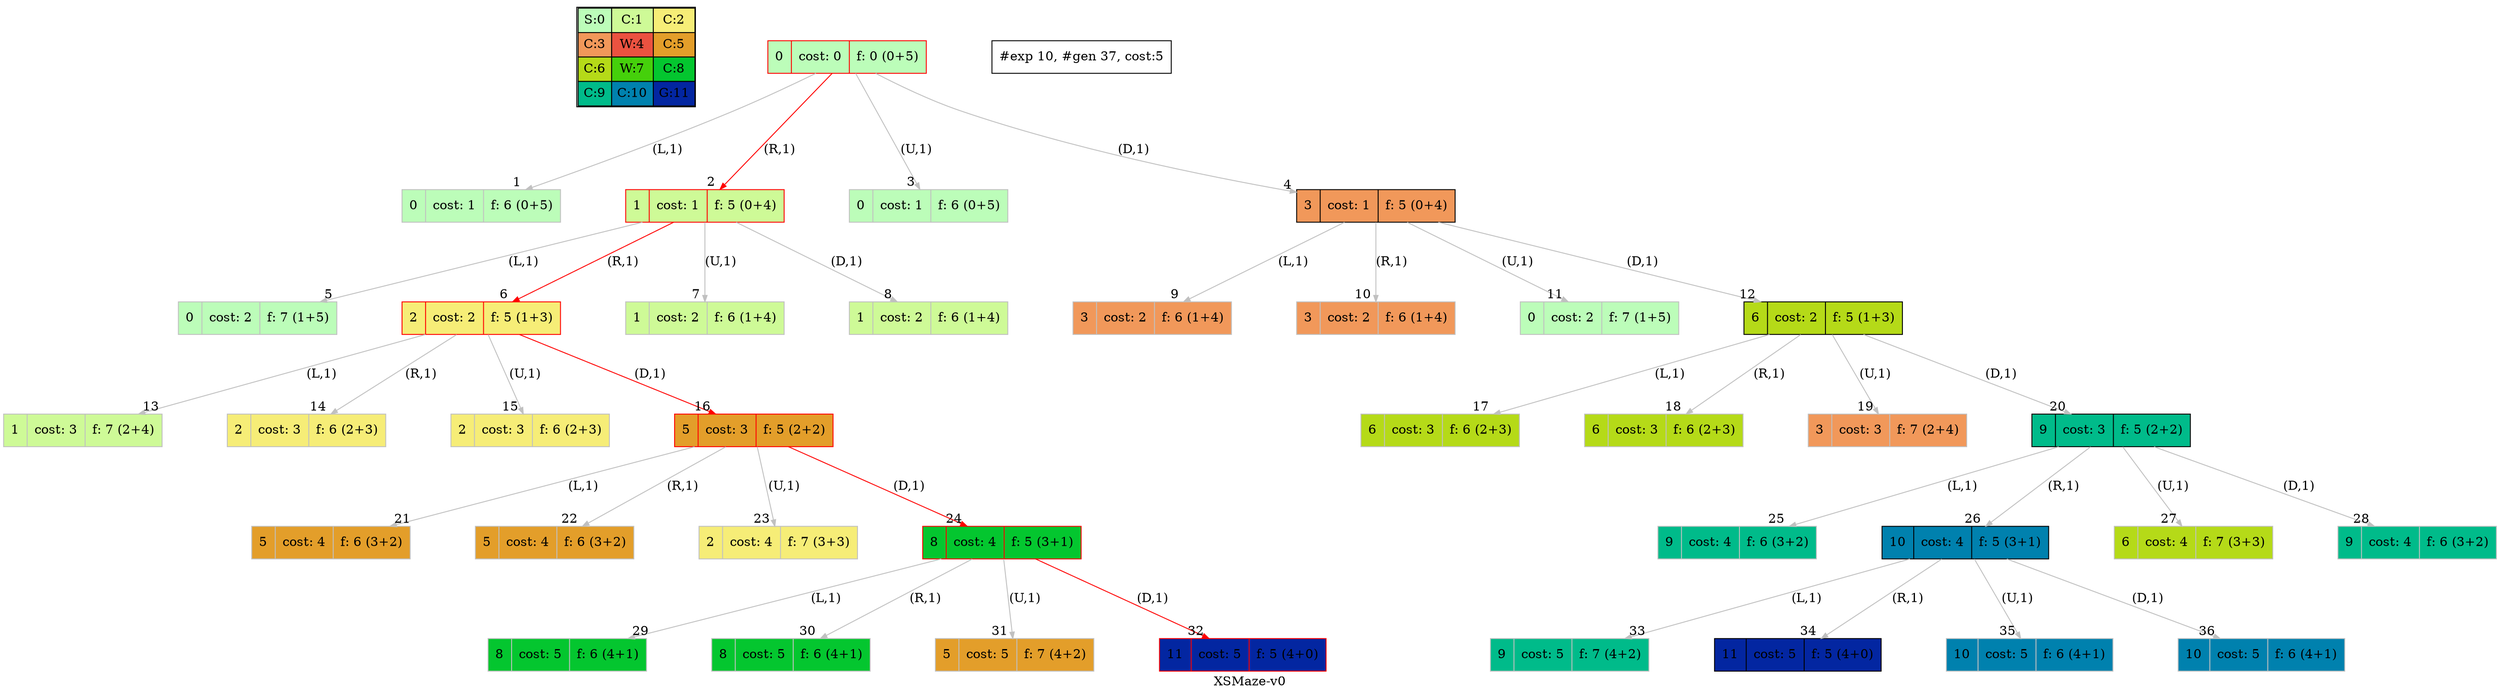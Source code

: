 digraph XSMaze { label="XSMaze-v0" 
subgraph MAP {label=Map;map [shape=plaintext label=<<table border="1" cellpadding="5" cellspacing="0" cellborder="1"><tr><td bgcolor="0.32745098 0.267733   0.99083125 1.        ">S:0</td><td bgcolor="0.24117647 0.39545121 0.97940977 1.        ">C:1</td><td bgcolor="0.15490196 0.51591783 0.96349314 1.        ">C:2</td></tr><tr><td bgcolor="0.06862745 0.62692381 0.94315443 1.        ">C:3</td><td bgcolor="0.01764706 0.72643357 0.91848699 1.        ">W:4</td><td bgcolor="0.10392157 0.81262237 0.88960401 1.        ">C:5</td></tr><tr><td bgcolor="0.19803922 0.88960401 0.8534438  1.        ">C:6</td><td bgcolor="0.28431373 0.94315443 0.81619691 1.        ">W:7</td><td bgcolor="0.37058824 0.97940977 0.77520398 1.        ">C:8</td></tr><tr><td bgcolor="0.45686275 0.99770518 0.73065313 1.        ">C:9</td><td bgcolor="0.54313725 0.99770518 0.68274886 1.        ">C:10</td><td bgcolor="0.62941176 0.97940977 0.63171101 1.        ">G:11</td></tr></table>>]} 
 nodesep=1 ranksep=1 node [shape=record] edge [arrowsize=0.7] 
"0_0" [label="<f0>0 |<f1> cost: 0 |<f2> f: 0 (0+5)", style=filled color=black color=red fillcolor="0.32745098 0.267733   0.99083125 1.        "];  "0_0.0-0" [label="<f0>0 |<f1> cost: 1 |<f2> f: 6 (0+5)", style=filled color=grey fillcolor="0.32745098 0.267733   0.99083125 1.        "];   "0_0" -> "0_0.0-0" [label="(L,1)" headlabel=" 1 " color=grey ]; 
"0_0.1-1" [label="<f0>1 |<f1> cost: 1 |<f2> f: 5 (0+4)", style=filled color=grey color=red fillcolor="0.24117647 0.39545121 0.97940977 1.        "];   "0_0" -> "0_0.1-1" [label="(R,1)" headlabel=" 2 " color=grey color=red ]; 
"0_0.0-2" [label="<f0>0 |<f1> cost: 1 |<f2> f: 6 (0+5)", style=filled color=grey fillcolor="0.32745098 0.267733   0.99083125 1.        "];   "0_0" -> "0_0.0-2" [label="(U,1)" headlabel=" 3 " color=grey ]; 
"0_0.3-3" [label="<f0>3 |<f1> cost: 1 |<f2> f: 5 (0+4)", style=filled color=grey fillcolor="0.06862745 0.62692381 0.94315443 1.        "];   "0_0" -> "0_0.3-3" [label="(D,1)" headlabel=" 4 " color=grey ]; 
"0_0.1-1" [label="<f0>1 |<f1> cost: 1 |<f2> f: 5 (0+4)", style=filled color=black color=red fillcolor="0.24117647 0.39545121 0.97940977 1.        "];  "0_0.1.0-0" [label="<f0>0 |<f1> cost: 2 |<f2> f: 7 (1+5)", style=filled color=grey fillcolor="0.32745098 0.267733   0.99083125 1.        "];   "0_0.1-1" -> "0_0.1.0-0" [label="(L,1)" headlabel=" 5 " color=grey ]; 
"0_0.1.2-1" [label="<f0>2 |<f1> cost: 2 |<f2> f: 5 (1+3)", style=filled color=grey color=red fillcolor="0.15490196 0.51591783 0.96349314 1.        "];   "0_0.1-1" -> "0_0.1.2-1" [label="(R,1)" headlabel=" 6 " color=grey color=red ]; 
"0_0.1.1-2" [label="<f0>1 |<f1> cost: 2 |<f2> f: 6 (1+4)", style=filled color=grey fillcolor="0.24117647 0.39545121 0.97940977 1.        "];   "0_0.1-1" -> "0_0.1.1-2" [label="(U,1)" headlabel=" 7 " color=grey ]; 
"0_0.1.1-3" [label="<f0>1 |<f1> cost: 2 |<f2> f: 6 (1+4)", style=filled color=grey fillcolor="0.24117647 0.39545121 0.97940977 1.        "];   "0_0.1-1" -> "0_0.1.1-3" [label="(D,1)" headlabel=" 8 " color=grey ]; 
"0_0.3-3" [label="<f0>3 |<f1> cost: 1 |<f2> f: 5 (0+4)", style=filled color=black fillcolor="0.06862745 0.62692381 0.94315443 1.        "];  "0_0.3.3-0" [label="<f0>3 |<f1> cost: 2 |<f2> f: 6 (1+4)", style=filled color=grey fillcolor="0.06862745 0.62692381 0.94315443 1.        "];   "0_0.3-3" -> "0_0.3.3-0" [label="(L,1)" headlabel=" 9 " color=grey ]; 
"0_0.3.3-1" [label="<f0>3 |<f1> cost: 2 |<f2> f: 6 (1+4)", style=filled color=grey fillcolor="0.06862745 0.62692381 0.94315443 1.        "];   "0_0.3-3" -> "0_0.3.3-1" [label="(R,1)" headlabel=" 10 " color=grey ]; 
"0_0.3.0-2" [label="<f0>0 |<f1> cost: 2 |<f2> f: 7 (1+5)", style=filled color=grey fillcolor="0.32745098 0.267733   0.99083125 1.        "];   "0_0.3-3" -> "0_0.3.0-2" [label="(U,1)" headlabel=" 11 " color=grey ]; 
"0_0.3.6-3" [label="<f0>6 |<f1> cost: 2 |<f2> f: 5 (1+3)", style=filled color=grey fillcolor="0.19803922 0.88960401 0.8534438  1.        "];   "0_0.3-3" -> "0_0.3.6-3" [label="(D,1)" headlabel=" 12 " color=grey ]; 
"0_0.1.2-1" [label="<f0>2 |<f1> cost: 2 |<f2> f: 5 (1+3)", style=filled color=black color=red fillcolor="0.15490196 0.51591783 0.96349314 1.        "];  "0_0.1.2.1-0" [label="<f0>1 |<f1> cost: 3 |<f2> f: 7 (2+4)", style=filled color=grey fillcolor="0.24117647 0.39545121 0.97940977 1.        "];   "0_0.1.2-1" -> "0_0.1.2.1-0" [label="(L,1)" headlabel=" 13 " color=grey ]; 
"0_0.1.2.2-1" [label="<f0>2 |<f1> cost: 3 |<f2> f: 6 (2+3)", style=filled color=grey fillcolor="0.15490196 0.51591783 0.96349314 1.        "];   "0_0.1.2-1" -> "0_0.1.2.2-1" [label="(R,1)" headlabel=" 14 " color=grey ]; 
"0_0.1.2.2-2" [label="<f0>2 |<f1> cost: 3 |<f2> f: 6 (2+3)", style=filled color=grey fillcolor="0.15490196 0.51591783 0.96349314 1.        "];   "0_0.1.2-1" -> "0_0.1.2.2-2" [label="(U,1)" headlabel=" 15 " color=grey ]; 
"0_0.1.2.5-3" [label="<f0>5 |<f1> cost: 3 |<f2> f: 5 (2+2)", style=filled color=grey color=red fillcolor="0.10392157 0.81262237 0.88960401 1.        "];   "0_0.1.2-1" -> "0_0.1.2.5-3" [label="(D,1)" headlabel=" 16 " color=grey color=red ]; 
"0_0.3.6-3" [label="<f0>6 |<f1> cost: 2 |<f2> f: 5 (1+3)", style=filled color=black fillcolor="0.19803922 0.88960401 0.8534438  1.        "];  "0_0.3.6.6-0" [label="<f0>6 |<f1> cost: 3 |<f2> f: 6 (2+3)", style=filled color=grey fillcolor="0.19803922 0.88960401 0.8534438  1.        "];   "0_0.3.6-3" -> "0_0.3.6.6-0" [label="(L,1)" headlabel=" 17 " color=grey ]; 
"0_0.3.6.6-1" [label="<f0>6 |<f1> cost: 3 |<f2> f: 6 (2+3)", style=filled color=grey fillcolor="0.19803922 0.88960401 0.8534438  1.        "];   "0_0.3.6-3" -> "0_0.3.6.6-1" [label="(R,1)" headlabel=" 18 " color=grey ]; 
"0_0.3.6.3-2" [label="<f0>3 |<f1> cost: 3 |<f2> f: 7 (2+4)", style=filled color=grey fillcolor="0.06862745 0.62692381 0.94315443 1.        "];   "0_0.3.6-3" -> "0_0.3.6.3-2" [label="(U,1)" headlabel=" 19 " color=grey ]; 
"0_0.3.6.9-3" [label="<f0>9 |<f1> cost: 3 |<f2> f: 5 (2+2)", style=filled color=grey fillcolor="0.45686275 0.99770518 0.73065313 1.        "];   "0_0.3.6-3" -> "0_0.3.6.9-3" [label="(D,1)" headlabel=" 20 " color=grey ]; 
"0_0.1.2.5-3" [label="<f0>5 |<f1> cost: 3 |<f2> f: 5 (2+2)", style=filled color=black color=red fillcolor="0.10392157 0.81262237 0.88960401 1.        "];  "0_0.1.2.5.5-0" [label="<f0>5 |<f1> cost: 4 |<f2> f: 6 (3+2)", style=filled color=grey fillcolor="0.10392157 0.81262237 0.88960401 1.        "];   "0_0.1.2.5-3" -> "0_0.1.2.5.5-0" [label="(L,1)" headlabel=" 21 " color=grey ]; 
"0_0.1.2.5.5-1" [label="<f0>5 |<f1> cost: 4 |<f2> f: 6 (3+2)", style=filled color=grey fillcolor="0.10392157 0.81262237 0.88960401 1.        "];   "0_0.1.2.5-3" -> "0_0.1.2.5.5-1" [label="(R,1)" headlabel=" 22 " color=grey ]; 
"0_0.1.2.5.2-2" [label="<f0>2 |<f1> cost: 4 |<f2> f: 7 (3+3)", style=filled color=grey fillcolor="0.15490196 0.51591783 0.96349314 1.        "];   "0_0.1.2.5-3" -> "0_0.1.2.5.2-2" [label="(U,1)" headlabel=" 23 " color=grey ]; 
"0_0.1.2.5.8-3" [label="<f0>8 |<f1> cost: 4 |<f2> f: 5 (3+1)", style=filled color=grey color=red fillcolor="0.37058824 0.97940977 0.77520398 1.        "];   "0_0.1.2.5-3" -> "0_0.1.2.5.8-3" [label="(D,1)" headlabel=" 24 " color=grey color=red ]; 
"0_0.3.6.9-3" [label="<f0>9 |<f1> cost: 3 |<f2> f: 5 (2+2)", style=filled color=black fillcolor="0.45686275 0.99770518 0.73065313 1.        "];  "0_0.3.6.9.9-0" [label="<f0>9 |<f1> cost: 4 |<f2> f: 6 (3+2)", style=filled color=grey fillcolor="0.45686275 0.99770518 0.73065313 1.        "];   "0_0.3.6.9-3" -> "0_0.3.6.9.9-0" [label="(L,1)" headlabel=" 25 " color=grey ]; 
"0_0.3.6.9.10-1" [label="<f0>10 |<f1> cost: 4 |<f2> f: 5 (3+1)", style=filled color=grey fillcolor="0.54313725 0.99770518 0.68274886 1.        "];   "0_0.3.6.9-3" -> "0_0.3.6.9.10-1" [label="(R,1)" headlabel=" 26 " color=grey ]; 
"0_0.3.6.9.6-2" [label="<f0>6 |<f1> cost: 4 |<f2> f: 7 (3+3)", style=filled color=grey fillcolor="0.19803922 0.88960401 0.8534438  1.        "];   "0_0.3.6.9-3" -> "0_0.3.6.9.6-2" [label="(U,1)" headlabel=" 27 " color=grey ]; 
"0_0.3.6.9.9-3" [label="<f0>9 |<f1> cost: 4 |<f2> f: 6 (3+2)", style=filled color=grey fillcolor="0.45686275 0.99770518 0.73065313 1.        "];   "0_0.3.6.9-3" -> "0_0.3.6.9.9-3" [label="(D,1)" headlabel=" 28 " color=grey ]; 
"0_0.1.2.5.8-3" [label="<f0>8 |<f1> cost: 4 |<f2> f: 5 (3+1)", style=filled color=black color=red fillcolor="0.37058824 0.97940977 0.77520398 1.        "];  "0_0.1.2.5.8.8-0" [label="<f0>8 |<f1> cost: 5 |<f2> f: 6 (4+1)", style=filled color=grey fillcolor="0.37058824 0.97940977 0.77520398 1.        "];   "0_0.1.2.5.8-3" -> "0_0.1.2.5.8.8-0" [label="(L,1)" headlabel=" 29 " color=grey ]; 
"0_0.1.2.5.8.8-1" [label="<f0>8 |<f1> cost: 5 |<f2> f: 6 (4+1)", style=filled color=grey fillcolor="0.37058824 0.97940977 0.77520398 1.        "];   "0_0.1.2.5.8-3" -> "0_0.1.2.5.8.8-1" [label="(R,1)" headlabel=" 30 " color=grey ]; 
"0_0.1.2.5.8.5-2" [label="<f0>5 |<f1> cost: 5 |<f2> f: 7 (4+2)", style=filled color=grey fillcolor="0.10392157 0.81262237 0.88960401 1.        "];   "0_0.1.2.5.8-3" -> "0_0.1.2.5.8.5-2" [label="(U,1)" headlabel=" 31 " color=grey ]; 
"0_0.1.2.5.8.11-3" [label="<f0>11 |<f1> cost: 5 |<f2> f: 5 (4+0)", style=filled color=black color=red fillcolor="0.62941176 0.97940977 0.63171101 1.        "]; /*GOALSTATE*/  "0_0.1.2.5.8-3" -> "0_0.1.2.5.8.11-3" [label="(D,1)" headlabel=" 32 " color=grey color=red ]; 
"0_0.3.6.9.10-1" [label="<f0>10 |<f1> cost: 4 |<f2> f: 5 (3+1)", style=filled color=black fillcolor="0.54313725 0.99770518 0.68274886 1.        "];  "0_0.3.6.9.10.9-0" [label="<f0>9 |<f1> cost: 5 |<f2> f: 7 (4+2)", style=filled color=grey fillcolor="0.45686275 0.99770518 0.73065313 1.        "];   "0_0.3.6.9.10-1" -> "0_0.3.6.9.10.9-0" [label="(L,1)" headlabel=" 33 " color=grey ]; 
"0_0.3.6.9.10.11-1" [label="<f0>11 |<f1> cost: 5 |<f2> f: 5 (4+0)", style=filled color=black fillcolor="0.62941176 0.97940977 0.63171101 1.        "]; /*GOALSTATE*/  "0_0.3.6.9.10-1" -> "0_0.3.6.9.10.11-1" [label="(R,1)" headlabel=" 34 " color=grey ]; 
"0_0.3.6.9.10.10-2" [label="<f0>10 |<f1> cost: 5 |<f2> f: 6 (4+1)", style=filled color=grey fillcolor="0.54313725 0.99770518 0.68274886 1.        "];   "0_0.3.6.9.10-1" -> "0_0.3.6.9.10.10-2" [label="(U,1)" headlabel=" 35 " color=grey ]; 
"0_0.3.6.9.10.10-3" [label="<f0>10 |<f1> cost: 5 |<f2> f: 6 (4+1)", style=filled color=grey fillcolor="0.54313725 0.99770518 0.68274886 1.        "];   "0_0.3.6.9.10-1" -> "0_0.3.6.9.10.10-3" [label="(D,1)" headlabel=" 36 " color=grey ];
"#exp 10, #gen 37, cost:5" [ shape=box ]; }
